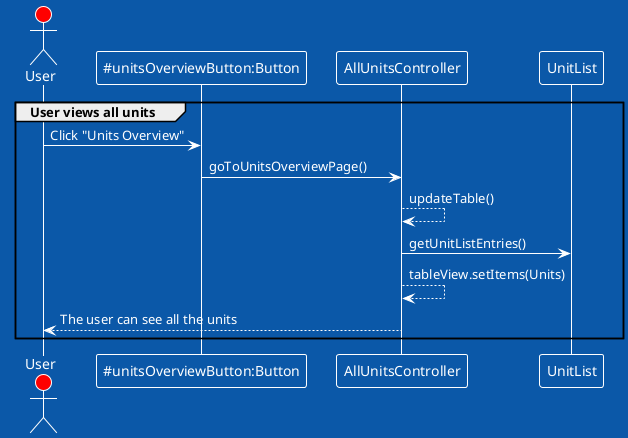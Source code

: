 @startuml
group User views all units
!theme amiga
actor User #red
participant "~#unitsOverviewButton:Button" as A
participant "AllUnitsController" as B
participant "UnitList" as C


User -> A: Click "Units Overview"
A -> B: goToUnitsOverviewPage()


B --> B: updateTable()
B -> C: getUnitListEntries()




B --> B: tableView.setItems(Units)

B --> User: The user can see all the units

end
@enduml